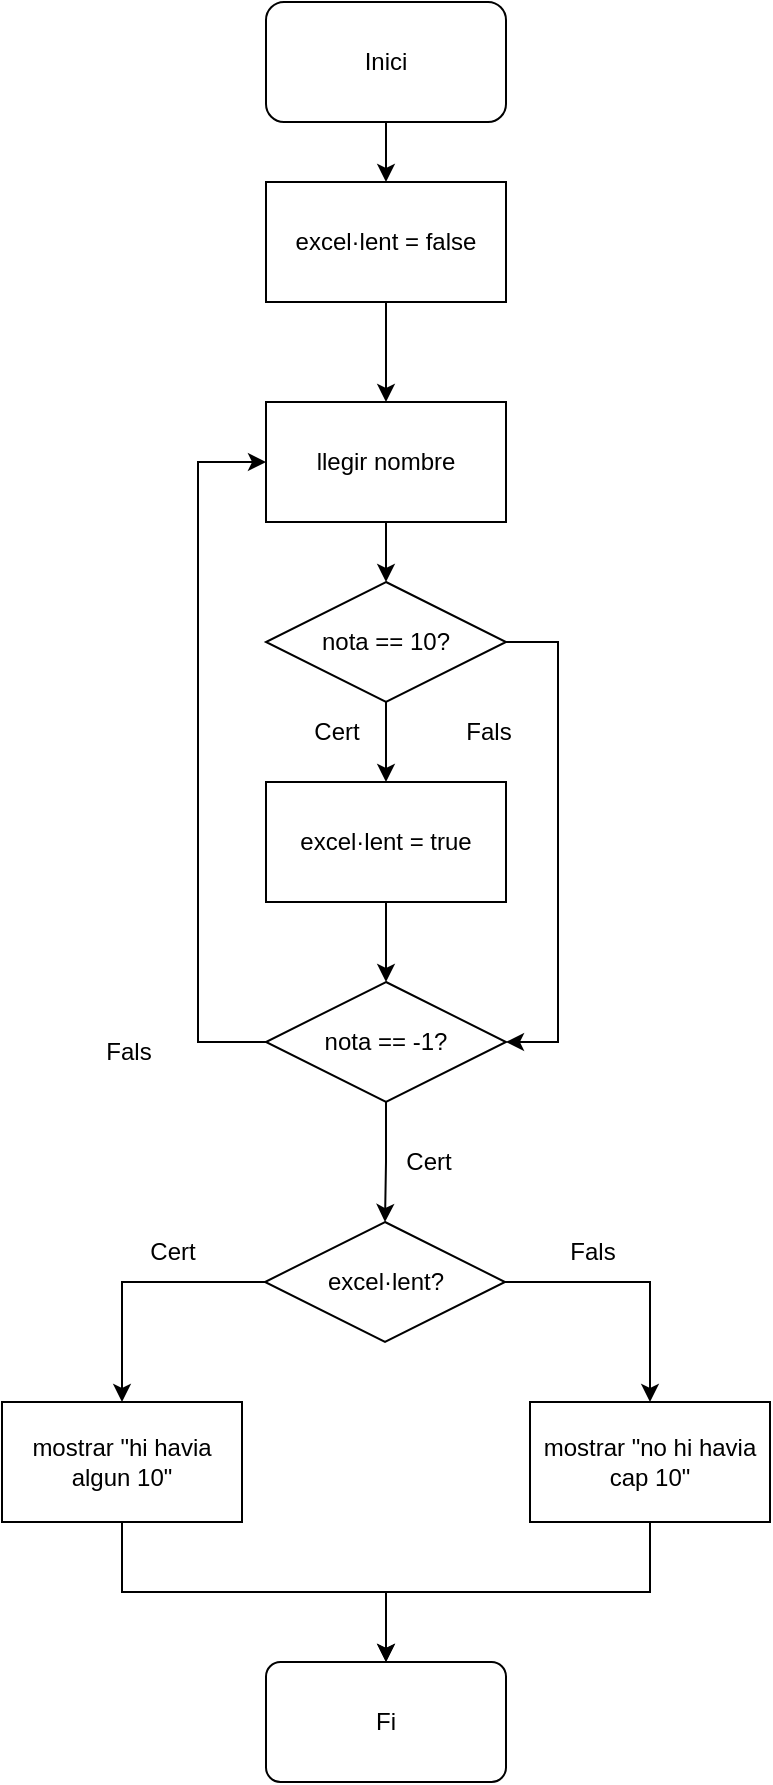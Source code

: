 <mxfile version="20.3.0" type="device"><diagram id="ehvCzWHMK5ZXKAAsmYax" name="Page-1"><mxGraphModel dx="782" dy="518" grid="1" gridSize="10" guides="1" tooltips="1" connect="1" arrows="1" fold="1" page="1" pageScale="1" pageWidth="827" pageHeight="1169" math="0" shadow="0"><root><mxCell id="0"/><mxCell id="1" parent="0"/><mxCell id="IZaCluYSZrqNkw6L1glm-1" style="edgeStyle=orthogonalEdgeStyle;rounded=0;orthogonalLoop=1;jettySize=auto;html=1;exitX=0.5;exitY=1;exitDx=0;exitDy=0;entryX=0.5;entryY=0;entryDx=0;entryDy=0;" parent="1" source="ctj1WZmTq4Gt_A9nmky2-1" target="XwtGSHlgtmPsuABcbUZl-21" edge="1"><mxGeometry relative="1" as="geometry"/></mxCell><mxCell id="ctj1WZmTq4Gt_A9nmky2-1" value="&lt;div&gt;Inici&lt;/div&gt;" style="rounded=1;whiteSpace=wrap;html=1;" parent="1" vertex="1"><mxGeometry x="354" y="20" width="120" height="60" as="geometry"/></mxCell><mxCell id="XwtGSHlgtmPsuABcbUZl-11" value="Fi" style="whiteSpace=wrap;html=1;rounded=1;arcSize=12;" parent="1" vertex="1"><mxGeometry x="354" y="850" width="120" height="60" as="geometry"/></mxCell><mxCell id="XwtGSHlgtmPsuABcbUZl-12" value="Cert" style="text;html=1;align=center;verticalAlign=middle;resizable=0;points=[];autosize=1;strokeColor=none;fillColor=none;" parent="1" vertex="1"><mxGeometry x="424" y="260" width="50" height="30" as="geometry"/></mxCell><mxCell id="XwtGSHlgtmPsuABcbUZl-13" value="Fals" style="text;html=1;align=center;verticalAlign=middle;resizable=0;points=[];autosize=1;strokeColor=none;fillColor=none;" parent="1" vertex="1"><mxGeometry x="260" y="530" width="50" height="30" as="geometry"/></mxCell><mxCell id="XwtGSHlgtmPsuABcbUZl-19" style="edgeStyle=orthogonalEdgeStyle;rounded=0;orthogonalLoop=1;jettySize=auto;html=1;entryX=0;entryY=0.5;entryDx=0;entryDy=0;exitX=0;exitY=0.5;exitDx=0;exitDy=0;" parent="1" source="SWzPnRiyT4EtSi21Uiv_-3" target="NZ5jk65rrsE6OQAxbHG8-1" edge="1"><mxGeometry relative="1" as="geometry"><Array as="points"><mxPoint x="320" y="540"/><mxPoint x="320" y="250"/></Array><mxPoint x="354.0" y="610.0" as="sourcePoint"/><mxPoint x="354" y="240" as="targetPoint"/></mxGeometry></mxCell><mxCell id="qNZ80tEiP87RYZTDUo0D-3" style="edgeStyle=orthogonalEdgeStyle;rounded=0;orthogonalLoop=1;jettySize=auto;html=1;exitX=0.5;exitY=1;exitDx=0;exitDy=0;entryX=0.5;entryY=0;entryDx=0;entryDy=0;" parent="1" source="XwtGSHlgtmPsuABcbUZl-21" target="NZ5jk65rrsE6OQAxbHG8-1" edge="1"><mxGeometry relative="1" as="geometry"><mxPoint x="414.0" y="120" as="targetPoint"/></mxGeometry></mxCell><mxCell id="XwtGSHlgtmPsuABcbUZl-21" value="excel·lent = false" style="rounded=0;whiteSpace=wrap;html=1;" parent="1" vertex="1"><mxGeometry x="354" y="110" width="120" height="60" as="geometry"/></mxCell><mxCell id="z_GXrYJwkl0lAW2eEI20-1" value="Fals" style="text;html=1;align=center;verticalAlign=middle;resizable=0;points=[];autosize=1;strokeColor=none;fillColor=none;" parent="1" vertex="1"><mxGeometry x="492" y="630" width="50" height="30" as="geometry"/></mxCell><mxCell id="z_GXrYJwkl0lAW2eEI20-10" value="Cert" style="text;html=1;align=center;verticalAlign=middle;resizable=0;points=[];autosize=1;strokeColor=none;fillColor=none;" parent="1" vertex="1"><mxGeometry x="282" y="630" width="50" height="30" as="geometry"/></mxCell><mxCell id="z_GXrYJwkl0lAW2eEI20-11" value="Fals" style="text;html=1;align=center;verticalAlign=middle;resizable=0;points=[];autosize=1;strokeColor=none;fillColor=none;" parent="1" vertex="1"><mxGeometry x="440" y="370" width="50" height="30" as="geometry"/></mxCell><mxCell id="z_GXrYJwkl0lAW2eEI20-12" style="edgeStyle=orthogonalEdgeStyle;rounded=0;orthogonalLoop=1;jettySize=auto;html=1;exitX=0.5;exitY=1;exitDx=0;exitDy=0;entryX=0.5;entryY=0;entryDx=0;entryDy=0;" parent="1" source="z_GXrYJwkl0lAW2eEI20-13" target="SWzPnRiyT4EtSi21Uiv_-3" edge="1"><mxGeometry relative="1" as="geometry"><mxPoint x="414.0" y="580.0" as="targetPoint"/></mxGeometry></mxCell><mxCell id="z_GXrYJwkl0lAW2eEI20-13" value="excel·lent = true" style="rounded=0;whiteSpace=wrap;html=1;" parent="1" vertex="1"><mxGeometry x="354" y="410" width="120" height="60" as="geometry"/></mxCell><mxCell id="z_GXrYJwkl0lAW2eEI20-14" style="edgeStyle=orthogonalEdgeStyle;rounded=0;orthogonalLoop=1;jettySize=auto;html=1;entryX=0.5;entryY=0;entryDx=0;entryDy=0;" parent="1" source="z_GXrYJwkl0lAW2eEI20-15" target="z_GXrYJwkl0lAW2eEI20-13" edge="1"><mxGeometry relative="1" as="geometry"/></mxCell><mxCell id="kPSVmvtCit95O8e5M10S-1" style="edgeStyle=orthogonalEdgeStyle;rounded=0;orthogonalLoop=1;jettySize=auto;html=1;exitX=1;exitY=0.5;exitDx=0;exitDy=0;entryX=1;entryY=0.5;entryDx=0;entryDy=0;" parent="1" source="z_GXrYJwkl0lAW2eEI20-15" target="SWzPnRiyT4EtSi21Uiv_-3" edge="1"><mxGeometry relative="1" as="geometry"><mxPoint x="474.0" y="610.0" as="targetPoint"/><Array as="points"><mxPoint x="500" y="340"/><mxPoint x="500" y="540"/></Array></mxGeometry></mxCell><mxCell id="z_GXrYJwkl0lAW2eEI20-15" value="nota == 10?" style="rhombus;whiteSpace=wrap;html=1;" parent="1" vertex="1"><mxGeometry x="354" y="310" width="120" height="60" as="geometry"/></mxCell><mxCell id="z_GXrYJwkl0lAW2eEI20-16" value="Cert" style="text;html=1;align=center;verticalAlign=middle;resizable=0;points=[];autosize=1;strokeColor=none;fillColor=none;" parent="1" vertex="1"><mxGeometry x="364" y="370" width="50" height="30" as="geometry"/></mxCell><mxCell id="z_GXrYJwkl0lAW2eEI20-21" style="edgeStyle=orthogonalEdgeStyle;rounded=0;orthogonalLoop=1;jettySize=auto;html=1;entryX=0.5;entryY=0;entryDx=0;entryDy=0;" parent="1" source="z_GXrYJwkl0lAW2eEI20-18" target="z_GXrYJwkl0lAW2eEI20-20" edge="1"><mxGeometry relative="1" as="geometry"/></mxCell><mxCell id="z_GXrYJwkl0lAW2eEI20-22" style="edgeStyle=orthogonalEdgeStyle;rounded=0;orthogonalLoop=1;jettySize=auto;html=1;exitX=0;exitY=0.5;exitDx=0;exitDy=0;entryX=0.5;entryY=0;entryDx=0;entryDy=0;" parent="1" source="z_GXrYJwkl0lAW2eEI20-18" target="z_GXrYJwkl0lAW2eEI20-19" edge="1"><mxGeometry relative="1" as="geometry"/></mxCell><mxCell id="z_GXrYJwkl0lAW2eEI20-18" value="excel·lent?" style="rhombus;whiteSpace=wrap;html=1;" parent="1" vertex="1"><mxGeometry x="353.5" y="630" width="120" height="60" as="geometry"/></mxCell><mxCell id="z_GXrYJwkl0lAW2eEI20-24" style="edgeStyle=orthogonalEdgeStyle;rounded=0;orthogonalLoop=1;jettySize=auto;html=1;exitX=0.5;exitY=1;exitDx=0;exitDy=0;entryX=0.5;entryY=0;entryDx=0;entryDy=0;" parent="1" source="z_GXrYJwkl0lAW2eEI20-19" target="XwtGSHlgtmPsuABcbUZl-11" edge="1"><mxGeometry relative="1" as="geometry"/></mxCell><mxCell id="z_GXrYJwkl0lAW2eEI20-19" value="mostrar &quot;hi havia algun 10&quot;" style="rounded=0;whiteSpace=wrap;html=1;" parent="1" vertex="1"><mxGeometry x="222" y="720" width="120" height="60" as="geometry"/></mxCell><mxCell id="z_GXrYJwkl0lAW2eEI20-25" style="edgeStyle=orthogonalEdgeStyle;rounded=0;orthogonalLoop=1;jettySize=auto;html=1;exitX=0.5;exitY=1;exitDx=0;exitDy=0;entryX=0.5;entryY=0;entryDx=0;entryDy=0;" parent="1" source="z_GXrYJwkl0lAW2eEI20-20" target="XwtGSHlgtmPsuABcbUZl-11" edge="1"><mxGeometry relative="1" as="geometry"/></mxCell><mxCell id="z_GXrYJwkl0lAW2eEI20-20" value="mostrar &quot;no hi havia cap 10&quot;" style="rounded=0;whiteSpace=wrap;html=1;" parent="1" vertex="1"><mxGeometry x="486" y="720" width="120" height="60" as="geometry"/></mxCell><mxCell id="NZ5jk65rrsE6OQAxbHG8-3" style="edgeStyle=orthogonalEdgeStyle;rounded=0;orthogonalLoop=1;jettySize=auto;html=1;exitX=0.5;exitY=1;exitDx=0;exitDy=0;entryX=0.5;entryY=0;entryDx=0;entryDy=0;" parent="1" source="NZ5jk65rrsE6OQAxbHG8-1" target="z_GXrYJwkl0lAW2eEI20-15" edge="1"><mxGeometry relative="1" as="geometry"/></mxCell><mxCell id="NZ5jk65rrsE6OQAxbHG8-1" value="llegir nombre" style="rounded=0;whiteSpace=wrap;html=1;" parent="1" vertex="1"><mxGeometry x="354" y="220" width="120" height="60" as="geometry"/></mxCell><mxCell id="SWzPnRiyT4EtSi21Uiv_-5" value="" style="edgeStyle=orthogonalEdgeStyle;rounded=0;orthogonalLoop=1;jettySize=auto;html=1;" edge="1" parent="1" source="SWzPnRiyT4EtSi21Uiv_-3" target="z_GXrYJwkl0lAW2eEI20-18"><mxGeometry relative="1" as="geometry"/></mxCell><mxCell id="SWzPnRiyT4EtSi21Uiv_-3" value="nota == -1?" style="rhombus;whiteSpace=wrap;html=1;" vertex="1" parent="1"><mxGeometry x="354" y="510" width="120" height="60" as="geometry"/></mxCell><mxCell id="SWzPnRiyT4EtSi21Uiv_-4" value="Cert" style="text;html=1;align=center;verticalAlign=middle;resizable=0;points=[];autosize=1;strokeColor=none;fillColor=none;" vertex="1" parent="1"><mxGeometry x="410" y="584.5" width="50" height="30" as="geometry"/></mxCell></root></mxGraphModel></diagram></mxfile>